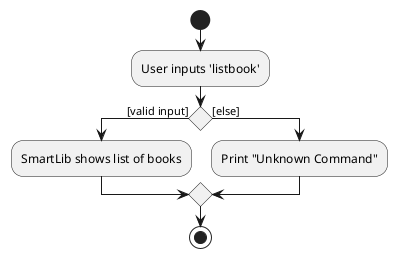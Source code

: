 @startuml
start
:User inputs 'listbook';

if () then ([valid input])
    :SmartLib shows list of books;
else ([else])
    :Print "Unknown Command";
endif

stop

@enduml
